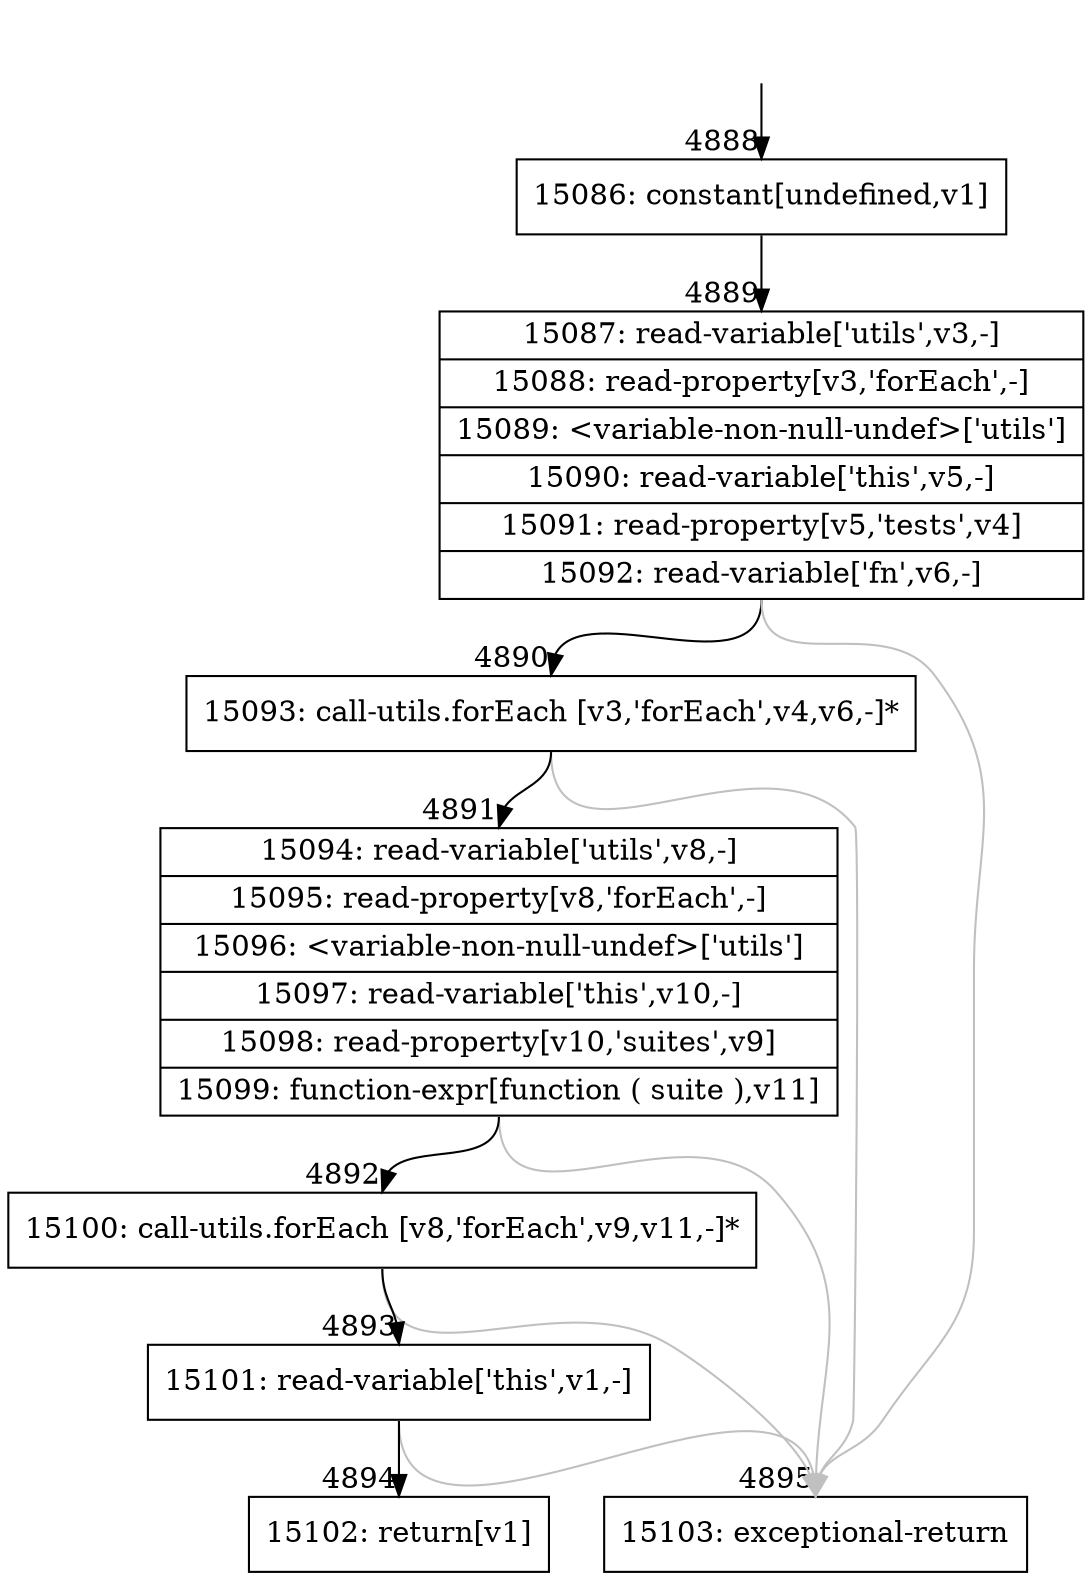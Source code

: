 digraph {
rankdir="TD"
BB_entry430[shape=none,label=""];
BB_entry430 -> BB4888 [tailport=s, headport=n, headlabel="    4888"]
BB4888 [shape=record label="{15086: constant[undefined,v1]}" ] 
BB4888 -> BB4889 [tailport=s, headport=n, headlabel="      4889"]
BB4889 [shape=record label="{15087: read-variable['utils',v3,-]|15088: read-property[v3,'forEach',-]|15089: \<variable-non-null-undef\>['utils']|15090: read-variable['this',v5,-]|15091: read-property[v5,'tests',v4]|15092: read-variable['fn',v6,-]}" ] 
BB4889 -> BB4890 [tailport=s, headport=n, headlabel="      4890"]
BB4889 -> BB4895 [tailport=s, headport=n, color=gray, headlabel="      4895"]
BB4890 [shape=record label="{15093: call-utils.forEach [v3,'forEach',v4,v6,-]*}" ] 
BB4890 -> BB4891 [tailport=s, headport=n, headlabel="      4891"]
BB4890 -> BB4895 [tailport=s, headport=n, color=gray]
BB4891 [shape=record label="{15094: read-variable['utils',v8,-]|15095: read-property[v8,'forEach',-]|15096: \<variable-non-null-undef\>['utils']|15097: read-variable['this',v10,-]|15098: read-property[v10,'suites',v9]|15099: function-expr[function ( suite ),v11]}" ] 
BB4891 -> BB4892 [tailport=s, headport=n, headlabel="      4892"]
BB4891 -> BB4895 [tailport=s, headport=n, color=gray]
BB4892 [shape=record label="{15100: call-utils.forEach [v8,'forEach',v9,v11,-]*}" ] 
BB4892 -> BB4893 [tailport=s, headport=n, headlabel="      4893"]
BB4892 -> BB4895 [tailport=s, headport=n, color=gray]
BB4893 [shape=record label="{15101: read-variable['this',v1,-]}" ] 
BB4893 -> BB4894 [tailport=s, headport=n, headlabel="      4894"]
BB4893 -> BB4895 [tailport=s, headport=n, color=gray]
BB4894 [shape=record label="{15102: return[v1]}" ] 
BB4895 [shape=record label="{15103: exceptional-return}" ] 
//#$~ 5653
}
